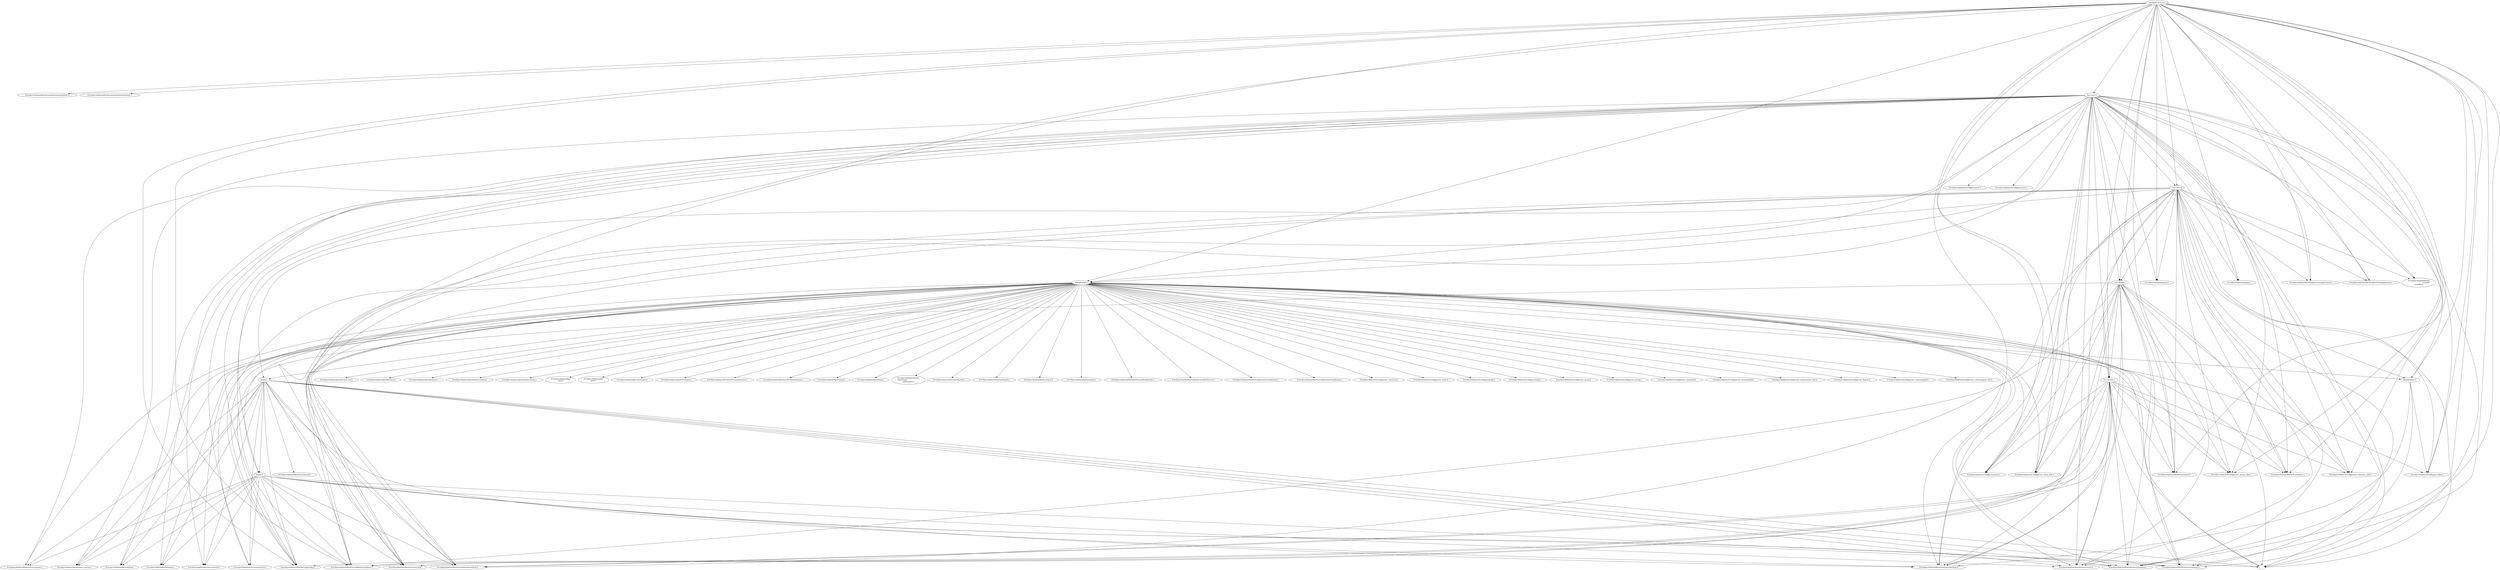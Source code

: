 digraph WandDeptree{
	ranksep=10;	"configdlg_test.exe" -> "D:\torbjorr\deployed\herbs\maindefault\maindefault.h";
	"configdlg_test.exe" -> "D:\torbjorr\deployed\herbs\maindefault\maindefault.o";
	"configdlg_test.exe" -> "D:\torbjorr\deployed\herbs\chartype\chartype.h";
	"configdlg_test.exe" -> "test_host.h";
	"configdlg_test.exe" -> "test_host.o";
	"configdlg_test.exe" -> "test_model.h";
	"configdlg_test.exe" -> "test_model.o";
	"configdlg_test.exe" -> "D:\torbjorr\deployed\config\param_group_info.h";
	"configdlg_test.exe" -> "D:\torbjorr\deployed\config\paraminfo.h";
	"configdlg_test.exe" -> "D:\torbjorr\deployed\config\param_valueraw_info.h";
	"configdlg_test.exe" -> "D:\torbjorr\deployed\config\param_value_info.h";
	"configdlg_test.exe" -> "D:\torbjorr\deployed\herbs\timet\timet.h";
	"configdlg_test.exe" -> "D:\torbjorr\deployed\herbs\timet\timet.o";
	"configdlg_test.exe" -> "D:\torbjorr\deployed\herbs\string\string.h";
	"configdlg_test.exe" -> "D:\torbjorr\deployed\herbs\stringbase\stringbase.h";
	"configdlg_test.exe" -> "D:\torbjorr\deployed\herbs\array\array.h";
	"configdlg_test.exe" -> "D:\torbjorr\deployed\herbs\memblock\memblock.h";
	"configdlg_test.exe" -> "D:\torbjorr\deployed\herbs\assert\assert.h";
	"configdlg_test.exe" -> "D:\torbjorr\deployed\herbs\memory\memory.h";
	"configdlg_test.exe" -> "D:\torbjorr\deployed\herbs\memory\memory.o";
	"configdlg_test.exe" -> "dialogbuilder.h";
	"configdlg_test.exe" -> "dialogbuilder.o";
	"configdlg_test.exe" -> "D:\torbjorr\deployed\config\uiprovider.h";
	"configdlg_test.exe" -> "D:\torbjorr\deployed\gui\gui.h";
	"configdlg_test.exe" -> "D:\torbjorr\deployed\gui\gui.o";
	"configdlg_test.exe" -> "D:\torbjorr\deployed\herbs\application\application.h";
	"configdlg_test.exe" -> "D:\torbjorr\deployed\herbs\application\application.o";
	"configdlg_test.exe" -> "D:\torbjorr\deployed\herbs\runnable\runnable.h";
	"configdlg_test.exe" -> ".";
	"dialog.h" -> "D:\torbjorr\deployed\gui\window-custom.h";
	"dialog.h" -> "D:\torbjorr\deployed\gui\window-custom.o";
	"dialog.h" -> "D:\torbjorr\deployed\gui\window.h";
	"dialog.h" -> "D:\torbjorr\deployed\gui\window.o";
	"dialog.h" -> "D:\torbjorr\deployed\herbs\string\string.h";
	"dialog.h" -> "D:\torbjorr\deployed\herbs\chartype\chartype.h";
	"dialog.h" -> "D:\torbjorr\deployed\herbs\stringbase\stringbase.h";
	"dialog.h" -> "D:\torbjorr\deployed\herbs\array\array.h";
	"dialog.h" -> "D:\torbjorr\deployed\herbs\memblock\memblock.h";
	"dialog.h" -> "D:\torbjorr\deployed\herbs\assert\assert.h";
	"dialog.h" -> "D:\torbjorr\deployed\herbs\memory\memory.h";
	"dialog.h" -> "D:\torbjorr\deployed\herbs\memory\memory.o";
	"dialog.h" -> "D:\torbjorr\deployed\vector\vector2d.h";
	"dialog.h" -> "D:\torbjorr\deployed\vector\matrix22.h";
	"dialog.h" -> ".";
	"dialog.o" -> "D:\torbjorr\deployed\herbs\stack\stack.h";
	"dialog.o" -> "D:\torbjorr\deployed\herbs\memblock\memblock.h";
	"dialog.o" -> "D:\torbjorr\deployed\herbs\assert\assert.h";
	"dialog.o" -> "D:\torbjorr\deployed\herbs\chartype\chartype.h";
	"dialog.o" -> "D:\torbjorr\deployed\herbs\memory\memory.h";
	"dialog.o" -> "D:\torbjorr\deployed\herbs\memory\memory.o";
	"dialog.o" -> "dialog.h";
	"dialog.o" -> "D:\torbjorr\deployed\gui\window-custom.h";
	"dialog.o" -> "D:\torbjorr\deployed\gui\window-custom.o";
	"dialog.o" -> "D:\torbjorr\deployed\gui\window.h";
	"dialog.o" -> "D:\torbjorr\deployed\gui\window.o";
	"dialog.o" -> "D:\torbjorr\deployed\herbs\string\string.h";
	"dialog.o" -> "D:\torbjorr\deployed\herbs\stringbase\stringbase.h";
	"dialog.o" -> "D:\torbjorr\deployed\herbs\array\array.h";
	"dialog.o" -> "D:\torbjorr\deployed\vector\vector2d.h";
	"dialog.o" -> "D:\torbjorr\deployed\vector\matrix22.h";
	"dialog.o" -> ".";
	"dialogbuilder.h" -> "D:\torbjorr\deployed\config\uiprovider.h";
	"dialogbuilder.h" -> "D:\torbjorr\deployed\herbs\chartype\chartype.h";
	"dialogbuilder.h" -> ".";
	"dialogbuilder.o" -> "D:\torbjorr\deployed\gui\datetime_val.h";
	"dialogbuilder.o" -> "D:\torbjorr\deployed\gui\datetime.h";
	"dialogbuilder.o" -> "D:\torbjorr\deployed\gui\datetime.o";
	"dialogbuilder.o" -> "D:\torbjorr\deployed\herbs\timet\timet.h";
	"dialogbuilder.o" -> "D:\torbjorr\deployed\herbs\timet\timet.o";
	"dialogbuilder.o" -> "D:\torbjorr\deployed\herbs\chartype\chartype.h";
	"dialogbuilder.o" -> "D:\torbjorr\deployed\gui\window-system.h";
	"dialogbuilder.o" -> "D:\torbjorr\deployed\gui\window-system.o";
	"dialogbuilder.o" -> "D:\torbjorr\deployed\gui\window.h";
	"dialogbuilder.o" -> "D:\torbjorr\deployed\gui\window.o";
	"dialogbuilder.o" -> "D:\torbjorr\deployed\herbs\string\string.h";
	"dialogbuilder.o" -> "D:\torbjorr\deployed\herbs\stringbase\stringbase.h";
	"dialogbuilder.o" -> "D:\torbjorr\deployed\herbs\array\array.h";
	"dialogbuilder.o" -> "D:\torbjorr\deployed\herbs\memblock\memblock.h";
	"dialogbuilder.o" -> "D:\torbjorr\deployed\herbs\assert\assert.h";
	"dialogbuilder.o" -> "D:\torbjorr\deployed\herbs\memory\memory.h";
	"dialogbuilder.o" -> "D:\torbjorr\deployed\herbs\memory\memory.o";
	"dialogbuilder.o" -> "D:\torbjorr\deployed\vector\vector2d.h";
	"dialogbuilder.o" -> "D:\torbjorr\deployed\vector\matrix22.h";
	"dialogbuilder.o" -> "D:\torbjorr\deployed\gui\label.h";
	"dialogbuilder.o" -> "D:\torbjorr\deployed\gui\label.o";
	"dialogbuilder.o" -> "D:\torbjorr\deployed\gui\valueinput.h";
	"dialogbuilder.o" -> "D:\torbjorr\deployed\gui\valueinput.o";
	"dialogbuilder.o" -> "D:\torbjorr\deployed\herbs\intformat\intformat.h";
	"dialogbuilder.o" -> "D:\torbjorr\deployed\herbs\intformat\intformat.o";
	"dialogbuilder.o" -> "D:\torbjorr\deployed\gui\dialog.h";
	"dialogbuilder.o" -> "D:\torbjorr\deployed\gui\dialog.o";
	"dialogbuilder.o" -> "D:\torbjorr\deployed\herbs\logmessage\logmessage.h";
	"dialogbuilder.o" -> "D:\torbjorr\deployed\herbs\path\path.h";
	"dialogbuilder.o" -> "D:\torbjorr\deployed\herbs\path\path.o";
	"dialogbuilder.o" -> "D:\torbjorr\deployed\gui\textinput.h";
	"dialogbuilder.o" -> "D:\torbjorr\deployed\gui\textinput.o";
	"dialogbuilder.o" -> "dialog.h";
	"dialogbuilder.o" -> "dialog.o";
	"dialogbuilder.o" -> "D:\torbjorr\deployed\gui\window-custom.h";
	"dialogbuilder.o" -> "D:\torbjorr\deployed\gui\window-custom.o";
	"dialogbuilder.o" -> "D:\torbjorr\deployed\herbs\floatformat\floatformat.h";
	"dialogbuilder.o" -> "D:\torbjorr\deployed\herbs\floatformat\floatformat.o";
	"dialogbuilder.o" -> "D:\torbjorr\deployed\herbs\stringformat\stringformat.h";
	"dialogbuilder.o" -> "D:\torbjorr\deployed\herbs\stringformat\stringformat.o";
	"dialogbuilder.o" -> "D:\torbjorr\deployed\config\param_valueraw.h";
	"dialogbuilder.o" -> "D:\torbjorr\deployed\config\param_value.h";
	"dialogbuilder.o" -> "D:\torbjorr\deployed\config\param_value_info.h";
	"dialogbuilder.o" -> "D:\torbjorr\deployed\config\paraminfo.h";
	"dialogbuilder.o" -> "D:\torbjorr\deployed\config\paramobj.h";
	"dialogbuilder.o" -> "D:\torbjorr\deployed\config\paramobj.o";
	"dialogbuilder.o" -> "D:\torbjorr\deployed\config\param_group.h";
	"dialogbuilder.o" -> "D:\torbjorr\deployed\config\param_group.o";
	"dialogbuilder.o" -> "D:\torbjorr\deployed\config\param_group_info.h";
	"dialogbuilder.o" -> "D:\torbjorr\deployed\config\param_intnamed.h";
	"dialogbuilder.o" -> "D:\torbjorr\deployed\config\param_intannotated.h";
	"dialogbuilder.o" -> "D:\torbjorr\deployed\config\uiprovider.h";
	"dialogbuilder.o" -> "D:\torbjorr\deployed\config\param_intannotated_info.h";
	"dialogbuilder.o" -> "D:\torbjorr\deployed\config\param_flagset.h";
	"dialogbuilder.o" -> "D:\torbjorr\deployed\config\param_valuemapped.h";
	"dialogbuilder.o" -> "D:\torbjorr\deployed\config\param_valuemapped_info.h";
	"dialogbuilder.o" -> "dialogbuilder.h";
	"dialogbuilder.o" -> ".";
	"test_host.h" -> "test_model.h";
	"test_host.h" -> "test_model.o";
	"test_host.h" -> "D:\torbjorr\deployed\config\param_group_info.h";
	"test_host.h" -> "D:\torbjorr\deployed\config\paraminfo.h";
	"test_host.h" -> "D:\torbjorr\deployed\herbs\chartype\chartype.h";
	"test_host.h" -> "D:\torbjorr\deployed\config\param_valueraw_info.h";
	"test_host.h" -> "D:\torbjorr\deployed\config\param_value_info.h";
	"test_host.h" -> "D:\torbjorr\deployed\herbs\timet\timet.h";
	"test_host.h" -> "D:\torbjorr\deployed\herbs\timet\timet.o";
	"test_host.h" -> "D:\torbjorr\deployed\herbs\string\string.h";
	"test_host.h" -> "D:\torbjorr\deployed\herbs\stringbase\stringbase.h";
	"test_host.h" -> "D:\torbjorr\deployed\herbs\array\array.h";
	"test_host.h" -> "D:\torbjorr\deployed\herbs\memblock\memblock.h";
	"test_host.h" -> "D:\torbjorr\deployed\herbs\assert\assert.h";
	"test_host.h" -> "D:\torbjorr\deployed\herbs\memory\memory.h";
	"test_host.h" -> "D:\torbjorr\deployed\herbs\memory\memory.o";
	"test_host.h" -> "dialogbuilder.h";
	"test_host.h" -> "dialogbuilder.o";
	"test_host.h" -> "D:\torbjorr\deployed\config\uiprovider.h";
	"test_host.h" -> "D:\torbjorr\deployed\gui\gui.h";
	"test_host.h" -> "D:\torbjorr\deployed\gui\gui.o";
	"test_host.h" -> "D:\torbjorr\deployed\herbs\application\application.h";
	"test_host.h" -> "D:\torbjorr\deployed\herbs\application\application.o";
	"test_host.h" -> "D:\torbjorr\deployed\herbs\runnable\runnable.h";
	"test_host.h" -> ".";
	"test_host.o" -> "D:\torbjorr\deployed\config\paramset.h";
	"test_host.o" -> "D:\torbjorr\deployed\config\paramset.o";
	"test_host.o" -> "D:\torbjorr\deployed\herbs\array\array.h";
	"test_host.o" -> "D:\torbjorr\deployed\herbs\memblock\memblock.h";
	"test_host.o" -> "D:\torbjorr\deployed\herbs\assert\assert.h";
	"test_host.o" -> "D:\torbjorr\deployed\herbs\chartype\chartype.h";
	"test_host.o" -> "D:\torbjorr\deployed\herbs\memory\memory.h";
	"test_host.o" -> "D:\torbjorr\deployed\herbs\memory\memory.o";
	"test_host.o" -> "dialog.h";
	"test_host.o" -> "dialog.o";
	"test_host.o" -> "D:\torbjorr\deployed\gui\window-custom.h";
	"test_host.o" -> "D:\torbjorr\deployed\gui\window-custom.o";
	"test_host.o" -> "D:\torbjorr\deployed\gui\window.h";
	"test_host.o" -> "D:\torbjorr\deployed\gui\window.o";
	"test_host.o" -> "D:\torbjorr\deployed\herbs\string\string.h";
	"test_host.o" -> "D:\torbjorr\deployed\herbs\stringbase\stringbase.h";
	"test_host.o" -> "D:\torbjorr\deployed\vector\vector2d.h";
	"test_host.o" -> "D:\torbjorr\deployed\vector\matrix22.h";
	"test_host.o" -> "test_host.h";
	"test_host.o" -> "test_model.h";
	"test_host.o" -> "test_model.o";
	"test_host.o" -> "D:\torbjorr\deployed\config\param_group_info.h";
	"test_host.o" -> "D:\torbjorr\deployed\config\paraminfo.h";
	"test_host.o" -> "D:\torbjorr\deployed\config\param_valueraw_info.h";
	"test_host.o" -> "D:\torbjorr\deployed\config\param_value_info.h";
	"test_host.o" -> "D:\torbjorr\deployed\herbs\timet\timet.h";
	"test_host.o" -> "D:\torbjorr\deployed\herbs\timet\timet.o";
	"test_host.o" -> "dialogbuilder.h";
	"test_host.o" -> "dialogbuilder.o";
	"test_host.o" -> "D:\torbjorr\deployed\config\uiprovider.h";
	"test_host.o" -> "D:\torbjorr\deployed\gui\gui.h";
	"test_host.o" -> "D:\torbjorr\deployed\gui\gui.o";
	"test_host.o" -> "D:\torbjorr\deployed\herbs\application\application.h";
	"test_host.o" -> "D:\torbjorr\deployed\herbs\application\application.o";
	"test_host.o" -> "D:\torbjorr\deployed\herbs\runnable\runnable.h";
	"test_host.o" -> ".";
	"test_model.h" -> "D:\torbjorr\deployed\config\param_group_info.h";
	"test_model.h" -> "D:\torbjorr\deployed\config\paraminfo.h";
	"test_model.h" -> "D:\torbjorr\deployed\herbs\chartype\chartype.h";
	"test_model.h" -> "D:\torbjorr\deployed\config\param_valueraw_info.h";
	"test_model.h" -> "D:\torbjorr\deployed\config\param_value_info.h";
	"test_model.h" -> "D:\torbjorr\deployed\herbs\timet\timet.h";
	"test_model.h" -> "D:\torbjorr\deployed\herbs\timet\timet.o";
	"test_model.h" -> "D:\torbjorr\deployed\herbs\string\string.h";
	"test_model.h" -> "D:\torbjorr\deployed\herbs\stringbase\stringbase.h";
	"test_model.h" -> "D:\torbjorr\deployed\herbs\array\array.h";
	"test_model.h" -> "D:\torbjorr\deployed\herbs\memblock\memblock.h";
	"test_model.h" -> "D:\torbjorr\deployed\herbs\assert\assert.h";
	"test_model.h" -> "D:\torbjorr\deployed\herbs\memory\memory.h";
	"test_model.h" -> "D:\torbjorr\deployed\herbs\memory\memory.o";
	"test_model.h" -> ".";
	"test_model.o" -> "test_model.h";
	"test_model.o" -> "D:\torbjorr\deployed\config\param_group_info.h";
	"test_model.o" -> "D:\torbjorr\deployed\config\paraminfo.h";
	"test_model.o" -> "D:\torbjorr\deployed\herbs\chartype\chartype.h";
	"test_model.o" -> "D:\torbjorr\deployed\config\param_valueraw_info.h";
	"test_model.o" -> "D:\torbjorr\deployed\config\param_value_info.h";
	"test_model.o" -> "D:\torbjorr\deployed\herbs\timet\timet.h";
	"test_model.o" -> "D:\torbjorr\deployed\herbs\timet\timet.o";
	"test_model.o" -> "D:\torbjorr\deployed\herbs\string\string.h";
	"test_model.o" -> "D:\torbjorr\deployed\herbs\stringbase\stringbase.h";
	"test_model.o" -> "D:\torbjorr\deployed\herbs\array\array.h";
	"test_model.o" -> "D:\torbjorr\deployed\herbs\memblock\memblock.h";
	"test_model.o" -> "D:\torbjorr\deployed\herbs\assert\assert.h";
	"test_model.o" -> "D:\torbjorr\deployed\herbs\memory\memory.h";
	"test_model.o" -> "D:\torbjorr\deployed\herbs\memory\memory.o";
	"test_model.o" -> ".";
}
